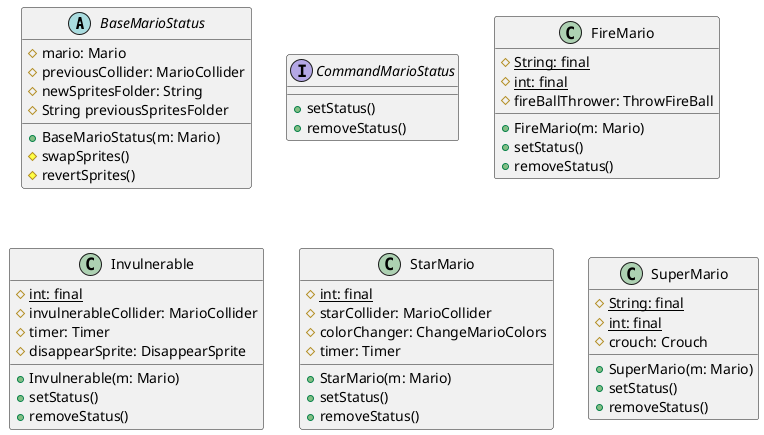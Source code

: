 @startuml
abstract class BaseMarioStatus {
   #mario: Mario
   #previousCollider: MarioCollider
   #newSpritesFolder: String
   #String previousSpritesFolder 
   +BaseMarioStatus(m: Mario)
   #swapSprites()
   #revertSprites()
}

interface CommandMarioStatus {
   +setStatus()
   +removeStatus()
}

abstract class BaseMarioStatus {
}

interface CommandMarioStatus {
}

class FireMario {
}

class Invulnerable {
}

class StarMario {
}

class SuperMario {
}

class FireMario {
   #{static} String: final
   #{static} int: final
   #fireBallThrower: ThrowFireBall
   +FireMario(m: Mario)
   +setStatus()
   +removeStatus()
}

class Invulnerable {
   #{static} int: final
   #invulnerableCollider: MarioCollider
   #timer: Timer
   #disappearSprite: DisappearSprite
   +Invulnerable(m: Mario)
   +setStatus()
   +removeStatus()
}

class StarMario {
   #{static} int: final
   #starCollider: MarioCollider
   #colorChanger: ChangeMarioColors
   #timer: Timer
   +StarMario(m: Mario)
   +setStatus()
   +removeStatus()
}

class SuperMario {
   #{static} String: final
   #{static} int: final
   #crouch: Crouch
   +SuperMario(m: Mario)
   +setStatus()
   +removeStatus()
}

@enduml
